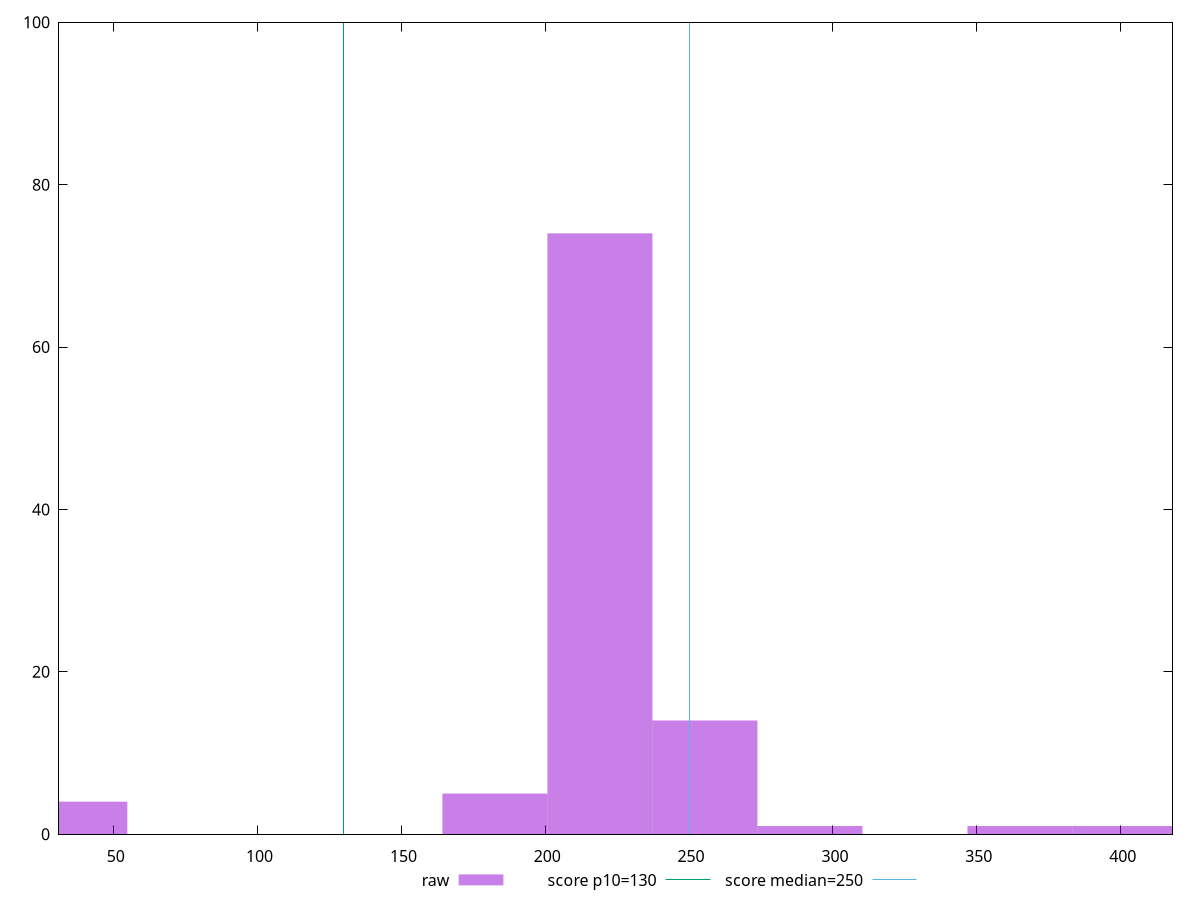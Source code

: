 reset

$raw <<EOF
218.9947304903897 74
182.49560874199145 5
36.49912174839829 4
255.493852238788 14
364.9912174839829 1
291.9929739871863 1
401.4903392323812 1
EOF

set key outside below
set boxwidth 36.49912174839829
set xrange [31:418.00000000000045]
set yrange [0:100]
set trange [0:100]
set style fill transparent solid 0.5 noborder

set parametric
set terminal svg size 640, 490 enhanced background rgb 'white'
set output "report_00009_2021-02-08T22-37-41.559Z/max-potential-fid/samples/pages+cached+noadtech+nomedia/raw/histogram.svg"

plot $raw title "raw" with boxes, \
     130,t title "score p10=130", \
     250,t title "score median=250"

reset
